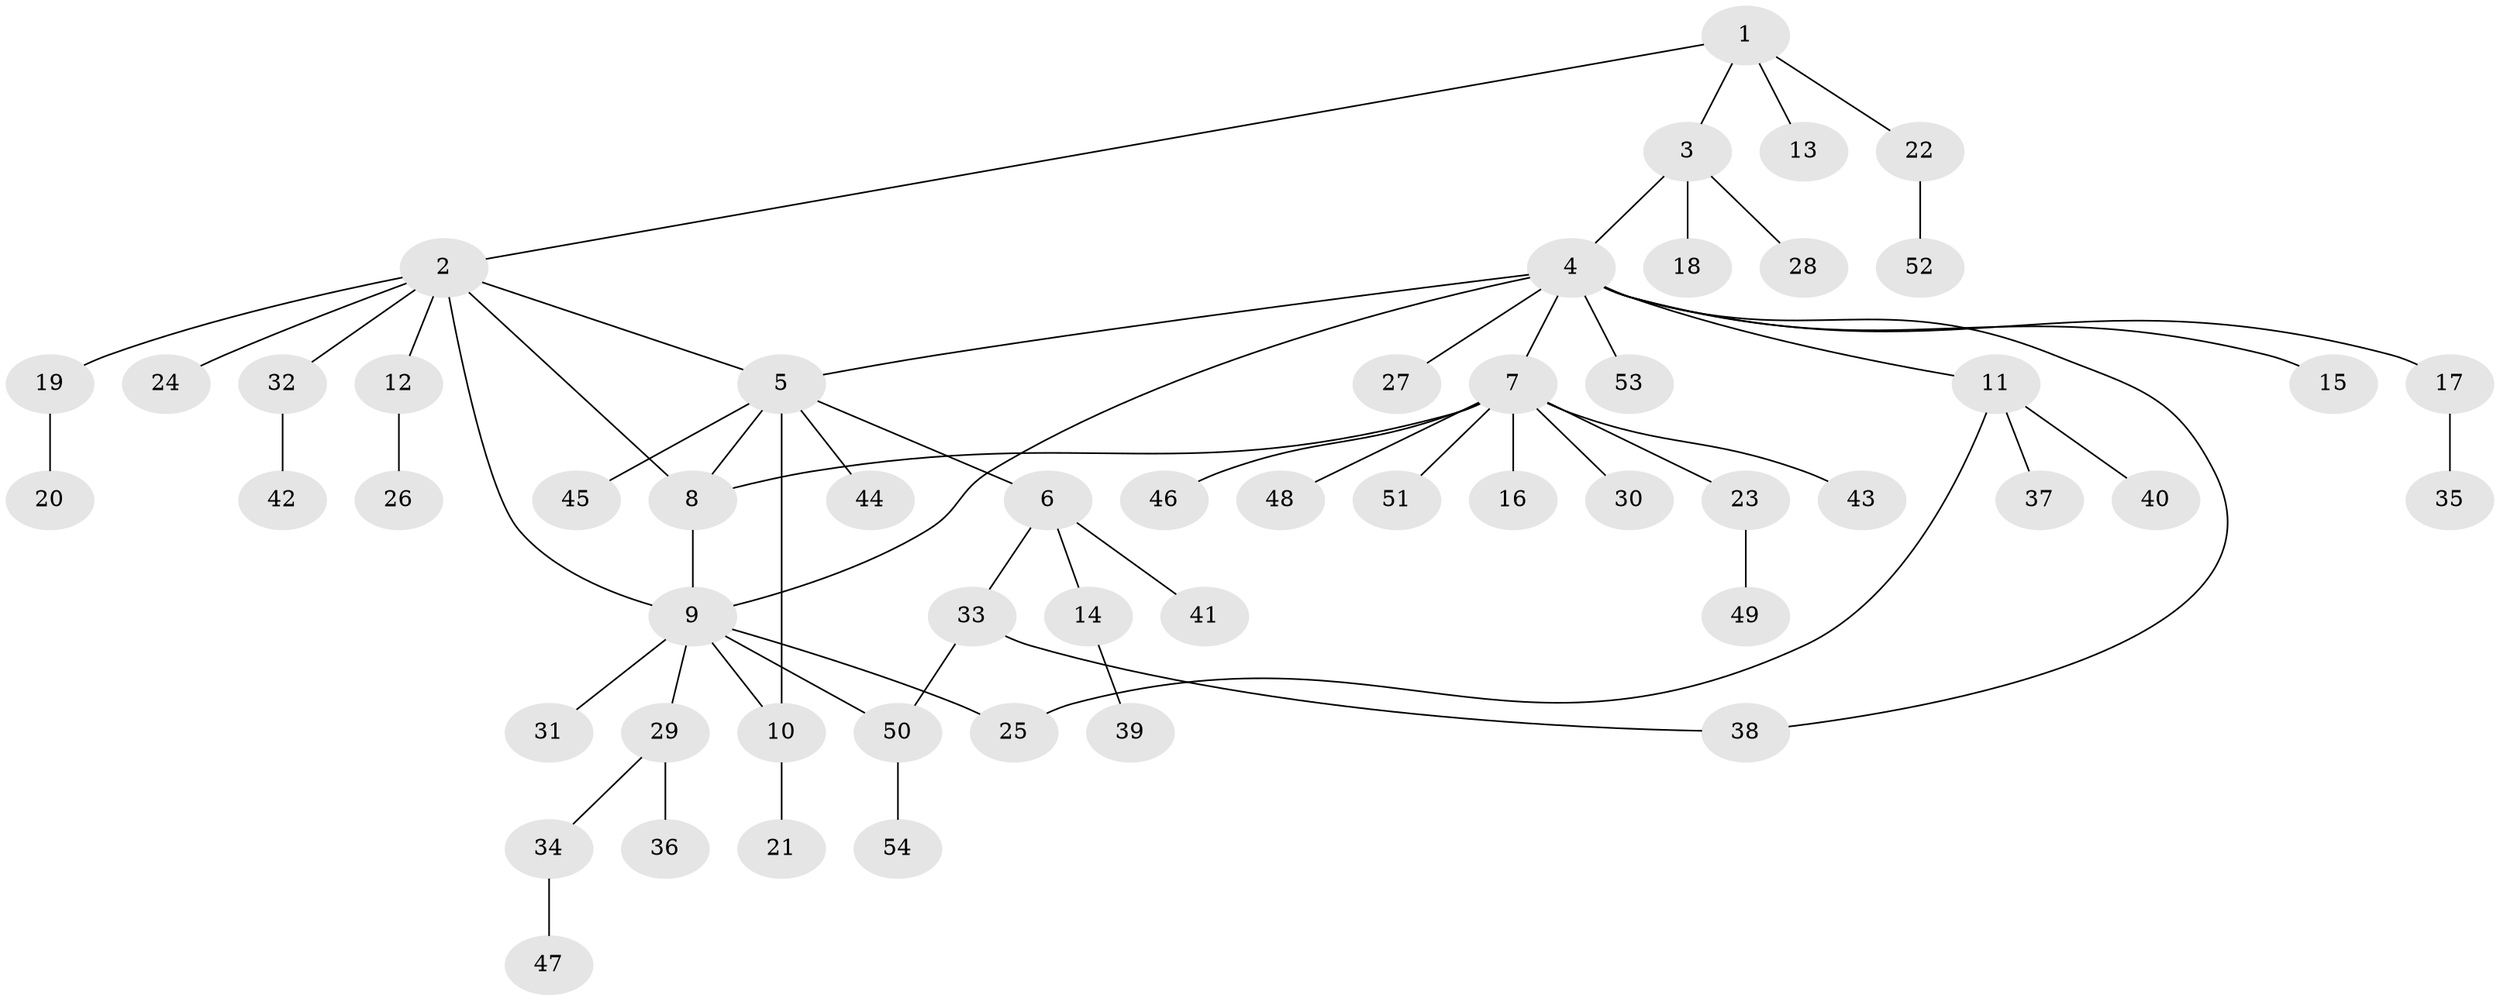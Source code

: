 // coarse degree distribution, {3: 0.07894736842105263, 7: 0.05263157894736842, 4: 0.07894736842105263, 9: 0.02631578947368421, 6: 0.02631578947368421, 8: 0.02631578947368421, 2: 0.18421052631578946, 1: 0.5263157894736842}
// Generated by graph-tools (version 1.1) at 2025/52/03/04/25 22:52:36]
// undirected, 54 vertices, 62 edges
graph export_dot {
  node [color=gray90,style=filled];
  1;
  2;
  3;
  4;
  5;
  6;
  7;
  8;
  9;
  10;
  11;
  12;
  13;
  14;
  15;
  16;
  17;
  18;
  19;
  20;
  21;
  22;
  23;
  24;
  25;
  26;
  27;
  28;
  29;
  30;
  31;
  32;
  33;
  34;
  35;
  36;
  37;
  38;
  39;
  40;
  41;
  42;
  43;
  44;
  45;
  46;
  47;
  48;
  49;
  50;
  51;
  52;
  53;
  54;
  1 -- 2;
  1 -- 3;
  1 -- 13;
  1 -- 22;
  2 -- 5;
  2 -- 8;
  2 -- 9;
  2 -- 12;
  2 -- 19;
  2 -- 24;
  2 -- 32;
  3 -- 4;
  3 -- 18;
  3 -- 28;
  4 -- 5;
  4 -- 7;
  4 -- 9;
  4 -- 11;
  4 -- 15;
  4 -- 17;
  4 -- 27;
  4 -- 38;
  4 -- 53;
  5 -- 6;
  5 -- 8;
  5 -- 10;
  5 -- 44;
  5 -- 45;
  6 -- 14;
  6 -- 33;
  6 -- 41;
  7 -- 8;
  7 -- 16;
  7 -- 23;
  7 -- 30;
  7 -- 43;
  7 -- 46;
  7 -- 48;
  7 -- 51;
  8 -- 9;
  9 -- 10;
  9 -- 25;
  9 -- 29;
  9 -- 31;
  9 -- 50;
  10 -- 21;
  11 -- 25;
  11 -- 37;
  11 -- 40;
  12 -- 26;
  14 -- 39;
  17 -- 35;
  19 -- 20;
  22 -- 52;
  23 -- 49;
  29 -- 34;
  29 -- 36;
  32 -- 42;
  33 -- 38;
  33 -- 50;
  34 -- 47;
  50 -- 54;
}
